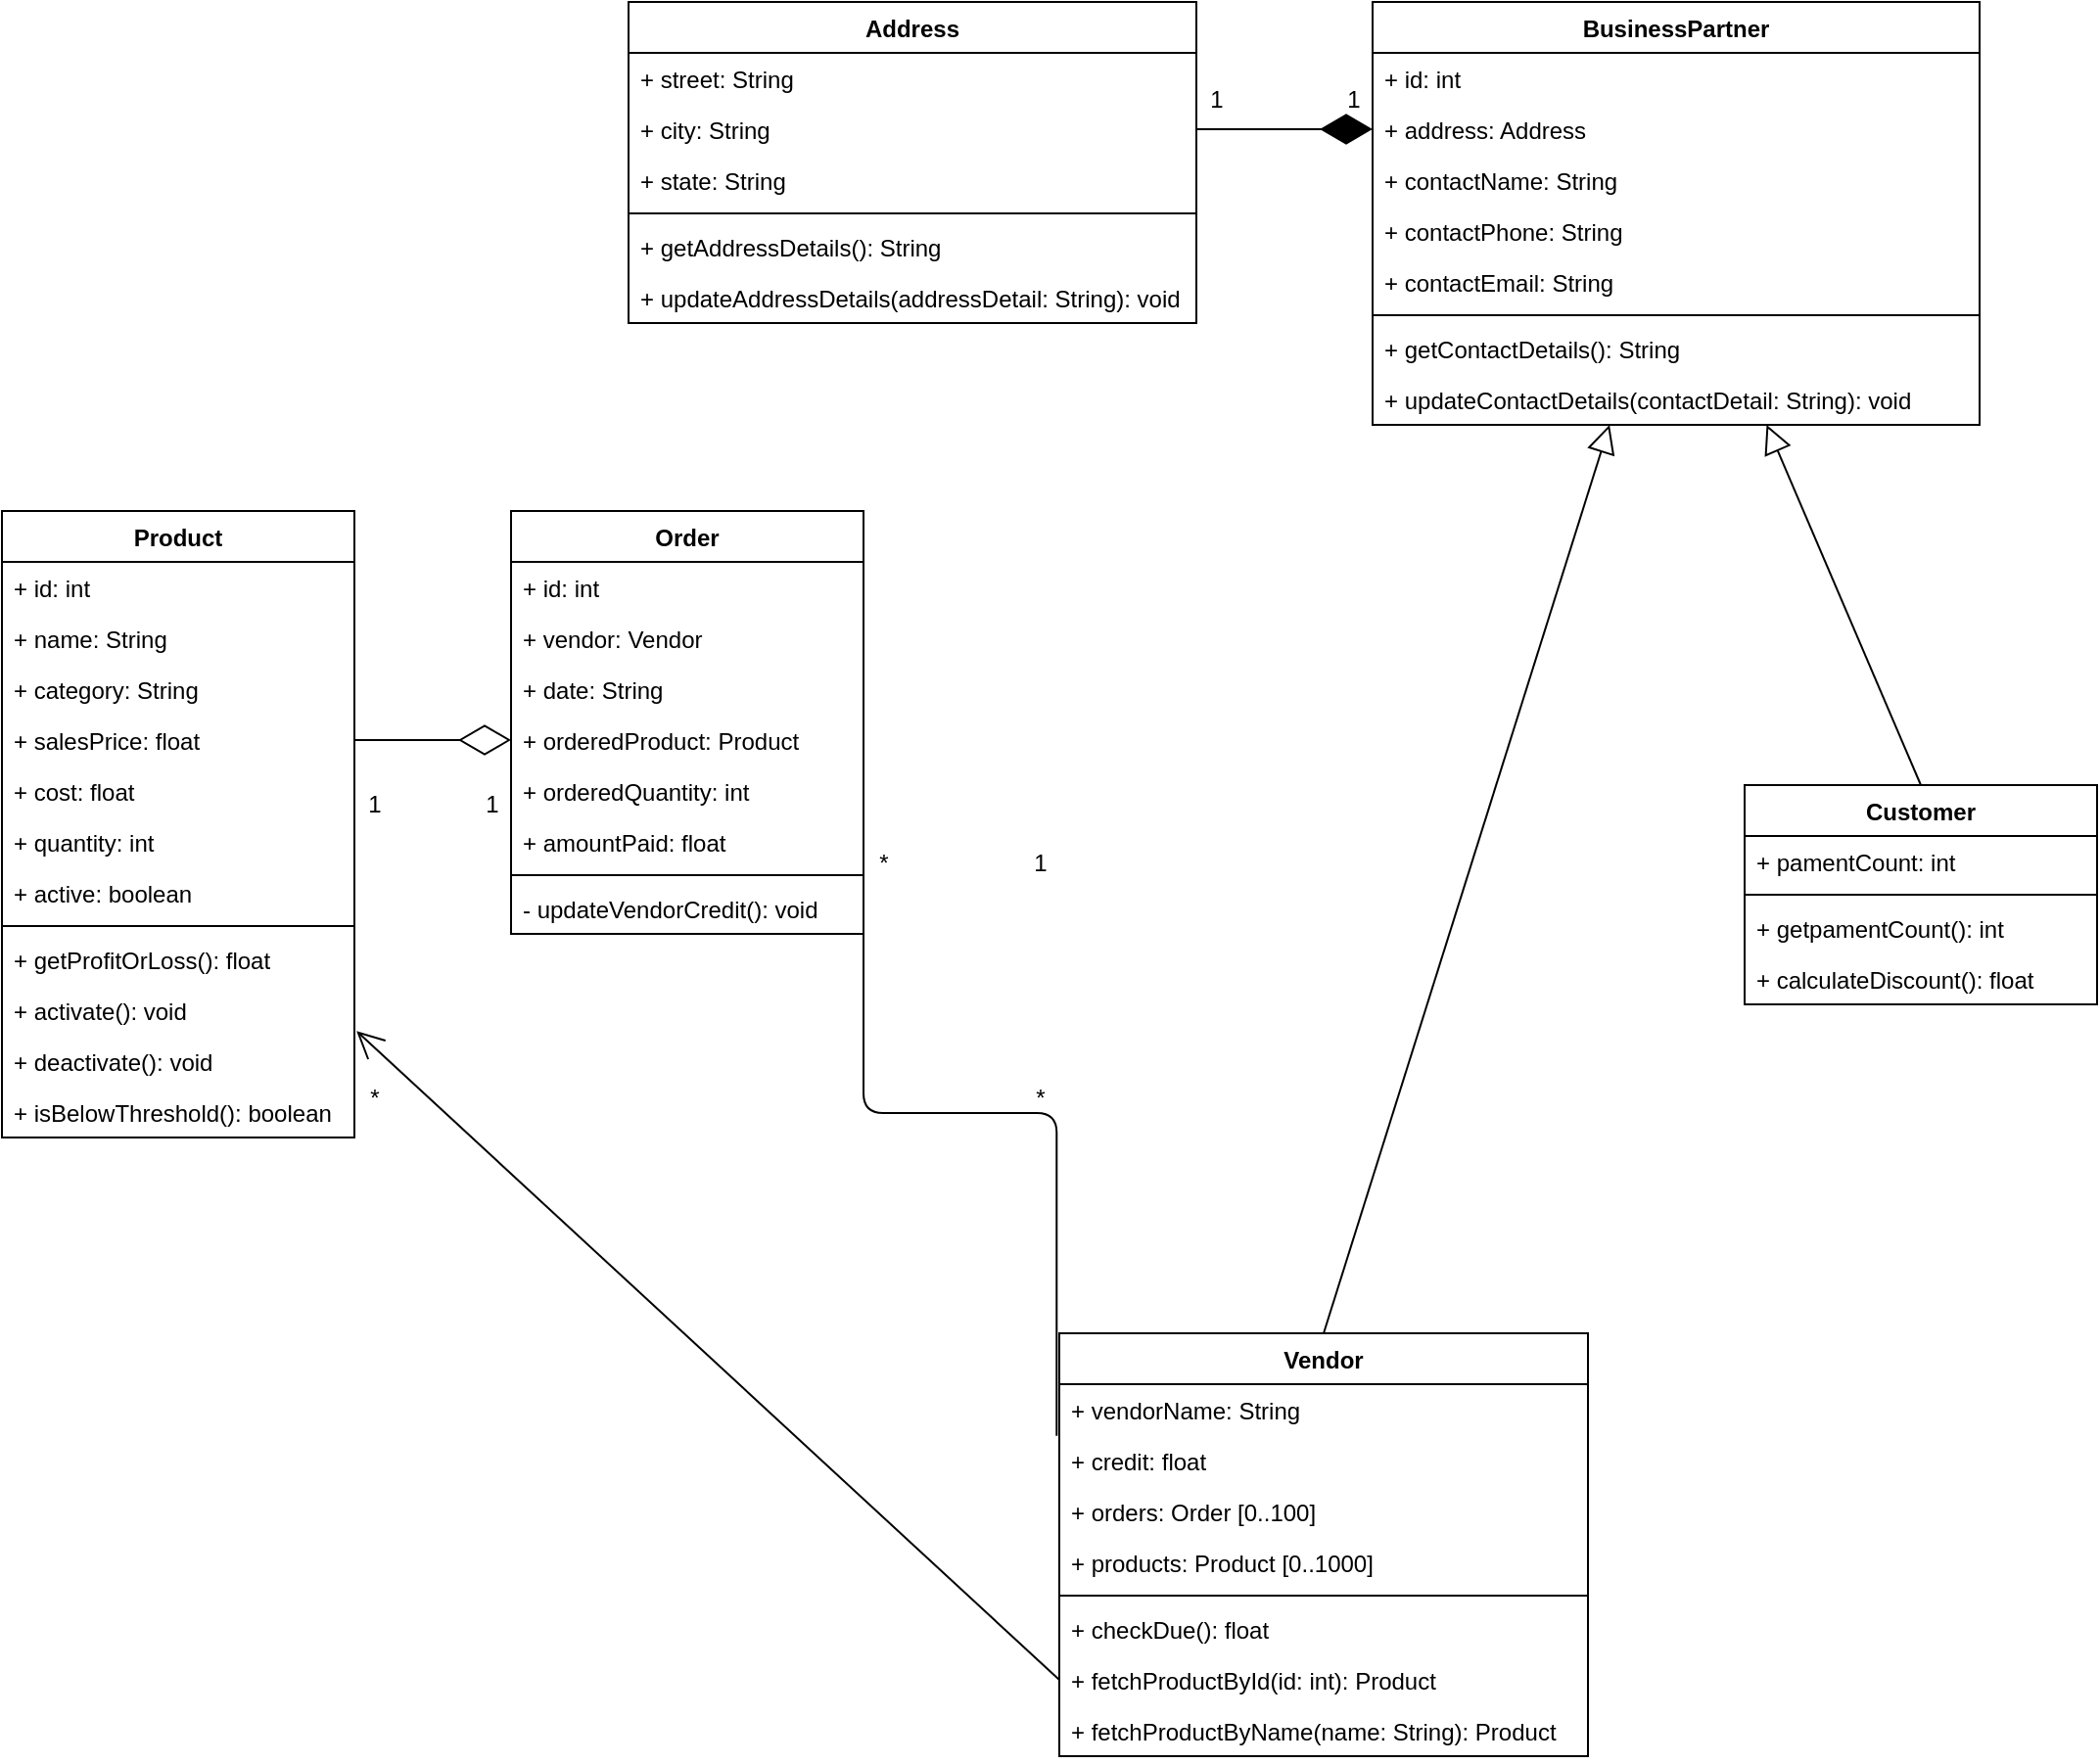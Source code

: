 <mxfile version="16.5.1" type="device"><diagram id="U531J4IuLClMhtPC4fRp" name="Page-1"><mxGraphModel dx="1282" dy="1818" grid="1" gridSize="10" guides="1" tooltips="1" connect="1" arrows="1" fold="1" page="1" pageScale="1" pageWidth="827" pageHeight="1169" math="0" shadow="0"><root><mxCell id="0"/><mxCell id="1" parent="0"/><mxCell id="fbQUe3Yp5nzjCFqMc9XD-2" value="Product" style="swimlane;fontStyle=1;align=center;verticalAlign=top;childLayout=stackLayout;horizontal=1;startSize=26;horizontalStack=0;resizeParent=1;resizeParentMax=0;resizeLast=0;collapsible=1;marginBottom=0;" parent="1" vertex="1"><mxGeometry x="110" y="-20" width="180" height="320" as="geometry"><mxRectangle x="200" y="120" width="80" height="26" as="alternateBounds"/></mxGeometry></mxCell><mxCell id="fbQUe3Yp5nzjCFqMc9XD-3" value="+ id: int" style="text;strokeColor=none;fillColor=none;align=left;verticalAlign=top;spacingLeft=4;spacingRight=4;overflow=hidden;rotatable=0;points=[[0,0.5],[1,0.5]];portConstraint=eastwest;" parent="fbQUe3Yp5nzjCFqMc9XD-2" vertex="1"><mxGeometry y="26" width="180" height="26" as="geometry"/></mxCell><mxCell id="fbQUe3Yp5nzjCFqMc9XD-6" value="+ name: String" style="text;strokeColor=none;fillColor=none;align=left;verticalAlign=top;spacingLeft=4;spacingRight=4;overflow=hidden;rotatable=0;points=[[0,0.5],[1,0.5]];portConstraint=eastwest;" parent="fbQUe3Yp5nzjCFqMc9XD-2" vertex="1"><mxGeometry y="52" width="180" height="26" as="geometry"/></mxCell><mxCell id="fbQUe3Yp5nzjCFqMc9XD-7" value="+ category: String" style="text;strokeColor=none;fillColor=none;align=left;verticalAlign=top;spacingLeft=4;spacingRight=4;overflow=hidden;rotatable=0;points=[[0,0.5],[1,0.5]];portConstraint=eastwest;" parent="fbQUe3Yp5nzjCFqMc9XD-2" vertex="1"><mxGeometry y="78" width="180" height="26" as="geometry"/></mxCell><mxCell id="fbQUe3Yp5nzjCFqMc9XD-8" value="+ salesPrice: float" style="text;strokeColor=none;fillColor=none;align=left;verticalAlign=top;spacingLeft=4;spacingRight=4;overflow=hidden;rotatable=0;points=[[0,0.5],[1,0.5]];portConstraint=eastwest;" parent="fbQUe3Yp5nzjCFqMc9XD-2" vertex="1"><mxGeometry y="104" width="180" height="26" as="geometry"/></mxCell><mxCell id="fbQUe3Yp5nzjCFqMc9XD-9" value="+ cost: float" style="text;strokeColor=none;fillColor=none;align=left;verticalAlign=top;spacingLeft=4;spacingRight=4;overflow=hidden;rotatable=0;points=[[0,0.5],[1,0.5]];portConstraint=eastwest;" parent="fbQUe3Yp5nzjCFqMc9XD-2" vertex="1"><mxGeometry y="130" width="180" height="26" as="geometry"/></mxCell><mxCell id="fbQUe3Yp5nzjCFqMc9XD-10" value="+ quantity: int" style="text;strokeColor=none;fillColor=none;align=left;verticalAlign=top;spacingLeft=4;spacingRight=4;overflow=hidden;rotatable=0;points=[[0,0.5],[1,0.5]];portConstraint=eastwest;" parent="fbQUe3Yp5nzjCFqMc9XD-2" vertex="1"><mxGeometry y="156" width="180" height="26" as="geometry"/></mxCell><mxCell id="fbQUe3Yp5nzjCFqMc9XD-11" value="+ active: boolean" style="text;strokeColor=none;fillColor=none;align=left;verticalAlign=top;spacingLeft=4;spacingRight=4;overflow=hidden;rotatable=0;points=[[0,0.5],[1,0.5]];portConstraint=eastwest;" parent="fbQUe3Yp5nzjCFqMc9XD-2" vertex="1"><mxGeometry y="182" width="180" height="26" as="geometry"/></mxCell><mxCell id="fbQUe3Yp5nzjCFqMc9XD-4" value="" style="line;strokeWidth=1;fillColor=none;align=left;verticalAlign=middle;spacingTop=-1;spacingLeft=3;spacingRight=3;rotatable=0;labelPosition=right;points=[];portConstraint=eastwest;" parent="fbQUe3Yp5nzjCFqMc9XD-2" vertex="1"><mxGeometry y="208" width="180" height="8" as="geometry"/></mxCell><mxCell id="fbQUe3Yp5nzjCFqMc9XD-5" value="+ getProfitOrLoss(): float" style="text;strokeColor=none;fillColor=none;align=left;verticalAlign=top;spacingLeft=4;spacingRight=4;overflow=hidden;rotatable=0;points=[[0,0.5],[1,0.5]];portConstraint=eastwest;" parent="fbQUe3Yp5nzjCFqMc9XD-2" vertex="1"><mxGeometry y="216" width="180" height="26" as="geometry"/></mxCell><mxCell id="fbQUe3Yp5nzjCFqMc9XD-12" value="+ activate(): void" style="text;strokeColor=none;fillColor=none;align=left;verticalAlign=top;spacingLeft=4;spacingRight=4;overflow=hidden;rotatable=0;points=[[0,0.5],[1,0.5]];portConstraint=eastwest;" parent="fbQUe3Yp5nzjCFqMc9XD-2" vertex="1"><mxGeometry y="242" width="180" height="26" as="geometry"/></mxCell><mxCell id="fbQUe3Yp5nzjCFqMc9XD-13" value="+ deactivate(): void" style="text;strokeColor=none;fillColor=none;align=left;verticalAlign=top;spacingLeft=4;spacingRight=4;overflow=hidden;rotatable=0;points=[[0,0.5],[1,0.5]];portConstraint=eastwest;" parent="fbQUe3Yp5nzjCFqMc9XD-2" vertex="1"><mxGeometry y="268" width="180" height="26" as="geometry"/></mxCell><mxCell id="fbQUe3Yp5nzjCFqMc9XD-14" value="+ isBelowThreshold(): boolean" style="text;strokeColor=none;fillColor=none;align=left;verticalAlign=top;spacingLeft=4;spacingRight=4;overflow=hidden;rotatable=0;points=[[0,0.5],[1,0.5]];portConstraint=eastwest;" parent="fbQUe3Yp5nzjCFqMc9XD-2" vertex="1"><mxGeometry y="294" width="180" height="26" as="geometry"/></mxCell><mxCell id="C2fPwORqapMJ2270VnLa-13" value="" style="endArrow=open;endFill=1;endSize=12;html=1;exitX=0;exitY=0.5;exitDx=0;exitDy=0;entryX=1.006;entryY=-0.09;entryDx=0;entryDy=0;entryPerimeter=0;" parent="1" source="fbQUe3Yp5nzjCFqMc9XD-65" target="fbQUe3Yp5nzjCFqMc9XD-13" edge="1"><mxGeometry width="160" relative="1" as="geometry"><mxPoint x="360" y="390" as="sourcePoint"/><mxPoint x="272" y="297" as="targetPoint"/></mxGeometry></mxCell><mxCell id="C2fPwORqapMJ2270VnLa-14" value="" style="edgeStyle=elbowEdgeStyle;html=1;endArrow=none;elbow=vertical;exitX=1;exitY=0.5;exitDx=0;exitDy=0;entryX=-0.005;entryY=0.013;entryDx=0;entryDy=0;entryPerimeter=0;" parent="1" source="fbQUe3Yp5nzjCFqMc9XD-20" target="fbQUe3Yp5nzjCFqMc9XD-63" edge="1"><mxGeometry width="160" relative="1" as="geometry"><mxPoint x="400" y="450" as="sourcePoint"/><mxPoint x="610.0" y="159" as="targetPoint"/></mxGeometry></mxCell><mxCell id="C2fPwORqapMJ2270VnLa-15" value="1" style="text;html=1;align=center;verticalAlign=middle;resizable=0;points=[];autosize=1;" parent="1" vertex="1"><mxGeometry x="290" y="120" width="20" height="20" as="geometry"/></mxCell><mxCell id="C2fPwORqapMJ2270VnLa-16" value="1" style="text;html=1;align=center;verticalAlign=middle;resizable=0;points=[];autosize=1;" parent="1" vertex="1"><mxGeometry x="350" y="120" width="20" height="20" as="geometry"/></mxCell><mxCell id="C2fPwORqapMJ2270VnLa-17" value="*" style="text;html=1;align=center;verticalAlign=middle;resizable=0;points=[];autosize=1;" parent="1" vertex="1"><mxGeometry x="290" y="270" width="20" height="20" as="geometry"/></mxCell><mxCell id="C2fPwORqapMJ2270VnLa-18" value="*" style="text;html=1;align=center;verticalAlign=middle;resizable=0;points=[];autosize=1;" parent="1" vertex="1"><mxGeometry x="630" y="270" width="20" height="20" as="geometry"/></mxCell><mxCell id="C2fPwORqapMJ2270VnLa-19" value="*" style="text;html=1;align=center;verticalAlign=middle;resizable=0;points=[];autosize=1;" parent="1" vertex="1"><mxGeometry x="550" y="150" width="20" height="20" as="geometry"/></mxCell><mxCell id="C2fPwORqapMJ2270VnLa-20" value="1" style="text;html=1;align=center;verticalAlign=middle;resizable=0;points=[];autosize=1;" parent="1" vertex="1"><mxGeometry x="630" y="150" width="20" height="20" as="geometry"/></mxCell><mxCell id="fbQUe3Yp5nzjCFqMc9XD-28" value="Customer" style="swimlane;fontStyle=1;align=center;verticalAlign=top;childLayout=stackLayout;horizontal=1;startSize=26;horizontalStack=0;resizeParent=1;resizeParentMax=0;resizeLast=0;collapsible=1;marginBottom=0;" parent="1" vertex="1"><mxGeometry x="1000" y="120" width="180" height="112" as="geometry"><mxRectangle x="200" y="120" width="80" height="26" as="alternateBounds"/></mxGeometry></mxCell><mxCell id="fbQUe3Yp5nzjCFqMc9XD-44" value="+ pamentCount: int" style="text;strokeColor=none;fillColor=none;align=left;verticalAlign=top;spacingLeft=4;spacingRight=4;overflow=hidden;rotatable=0;points=[[0,0.5],[1,0.5]];portConstraint=eastwest;" parent="fbQUe3Yp5nzjCFqMc9XD-28" vertex="1"><mxGeometry y="26" width="180" height="26" as="geometry"/></mxCell><mxCell id="fbQUe3Yp5nzjCFqMc9XD-36" value="" style="line;strokeWidth=1;fillColor=none;align=left;verticalAlign=middle;spacingTop=-1;spacingLeft=3;spacingRight=3;rotatable=0;labelPosition=right;points=[];portConstraint=eastwest;" parent="fbQUe3Yp5nzjCFqMc9XD-28" vertex="1"><mxGeometry y="52" width="180" height="8" as="geometry"/></mxCell><mxCell id="fbQUe3Yp5nzjCFqMc9XD-45" value="+ getpamentCount(): int" style="text;strokeColor=none;fillColor=none;align=left;verticalAlign=top;spacingLeft=4;spacingRight=4;overflow=hidden;rotatable=0;points=[[0,0.5],[1,0.5]];portConstraint=eastwest;" parent="fbQUe3Yp5nzjCFqMc9XD-28" vertex="1"><mxGeometry y="60" width="180" height="26" as="geometry"/></mxCell><mxCell id="fbQUe3Yp5nzjCFqMc9XD-46" value="+ calculateDiscount(): float" style="text;strokeColor=none;fillColor=none;align=left;verticalAlign=top;spacingLeft=4;spacingRight=4;overflow=hidden;rotatable=0;points=[[0,0.5],[1,0.5]];portConstraint=eastwest;" parent="fbQUe3Yp5nzjCFqMc9XD-28" vertex="1"><mxGeometry y="86" width="180" height="26" as="geometry"/></mxCell><mxCell id="C2fPwORqapMJ2270VnLa-21" value="BusinessPartner" style="swimlane;fontStyle=1;align=center;verticalAlign=top;childLayout=stackLayout;horizontal=1;startSize=26;horizontalStack=0;resizeParent=1;resizeParentMax=0;resizeLast=0;collapsible=1;marginBottom=0;" parent="1" vertex="1"><mxGeometry x="810" y="-280" width="310" height="216" as="geometry"><mxRectangle x="200" y="120" width="80" height="26" as="alternateBounds"/></mxGeometry></mxCell><mxCell id="C2fPwORqapMJ2270VnLa-22" value="+ id: int" style="text;strokeColor=none;fillColor=none;align=left;verticalAlign=top;spacingLeft=4;spacingRight=4;overflow=hidden;rotatable=0;points=[[0,0.5],[1,0.5]];portConstraint=eastwest;" parent="C2fPwORqapMJ2270VnLa-21" vertex="1"><mxGeometry y="26" width="310" height="26" as="geometry"/></mxCell><mxCell id="C2fPwORqapMJ2270VnLa-60" value="+ address: Address" style="text;strokeColor=none;fillColor=none;align=left;verticalAlign=top;spacingLeft=4;spacingRight=4;overflow=hidden;rotatable=0;points=[[0,0.5],[1,0.5]];portConstraint=eastwest;" parent="C2fPwORqapMJ2270VnLa-21" vertex="1"><mxGeometry y="52" width="310" height="26" as="geometry"/></mxCell><mxCell id="C2fPwORqapMJ2270VnLa-23" value="+ contactName: String" style="text;strokeColor=none;fillColor=none;align=left;verticalAlign=top;spacingLeft=4;spacingRight=4;overflow=hidden;rotatable=0;points=[[0,0.5],[1,0.5]];portConstraint=eastwest;" parent="C2fPwORqapMJ2270VnLa-21" vertex="1"><mxGeometry y="78" width="310" height="26" as="geometry"/></mxCell><mxCell id="C2fPwORqapMJ2270VnLa-24" value="+ contactPhone: String" style="text;strokeColor=none;fillColor=none;align=left;verticalAlign=top;spacingLeft=4;spacingRight=4;overflow=hidden;rotatable=0;points=[[0,0.5],[1,0.5]];portConstraint=eastwest;" parent="C2fPwORqapMJ2270VnLa-21" vertex="1"><mxGeometry y="104" width="310" height="26" as="geometry"/></mxCell><mxCell id="C2fPwORqapMJ2270VnLa-25" value="+ contactEmail: String" style="text;strokeColor=none;fillColor=none;align=left;verticalAlign=top;spacingLeft=4;spacingRight=4;overflow=hidden;rotatable=0;points=[[0,0.5],[1,0.5]];portConstraint=eastwest;" parent="C2fPwORqapMJ2270VnLa-21" vertex="1"><mxGeometry y="130" width="310" height="26" as="geometry"/></mxCell><mxCell id="C2fPwORqapMJ2270VnLa-30" value="" style="line;strokeWidth=1;fillColor=none;align=left;verticalAlign=middle;spacingTop=-1;spacingLeft=3;spacingRight=3;rotatable=0;labelPosition=right;points=[];portConstraint=eastwest;" parent="C2fPwORqapMJ2270VnLa-21" vertex="1"><mxGeometry y="156" width="310" height="8" as="geometry"/></mxCell><mxCell id="C2fPwORqapMJ2270VnLa-31" value="+ getContactDetails(): String" style="text;strokeColor=none;fillColor=none;align=left;verticalAlign=top;spacingLeft=4;spacingRight=4;overflow=hidden;rotatable=0;points=[[0,0.5],[1,0.5]];portConstraint=eastwest;" parent="C2fPwORqapMJ2270VnLa-21" vertex="1"><mxGeometry y="164" width="310" height="26" as="geometry"/></mxCell><mxCell id="C2fPwORqapMJ2270VnLa-33" value="+ updateContactDetails(contactDetail: String): void" style="text;strokeColor=none;fillColor=none;align=left;verticalAlign=top;spacingLeft=4;spacingRight=4;overflow=hidden;rotatable=0;points=[[0,0.5],[1,0.5]];portConstraint=eastwest;" parent="C2fPwORqapMJ2270VnLa-21" vertex="1"><mxGeometry y="190" width="310" height="26" as="geometry"/></mxCell><mxCell id="C2fPwORqapMJ2270VnLa-37" value="" style="edgeStyle=none;html=1;endSize=12;endArrow=block;endFill=0;exitX=0.5;exitY=0;exitDx=0;exitDy=0;" parent="1" source="fbQUe3Yp5nzjCFqMc9XD-47" target="C2fPwORqapMJ2270VnLa-21" edge="1"><mxGeometry width="160" relative="1" as="geometry"><mxPoint x="600" y="-40" as="sourcePoint"/><mxPoint x="760" y="-40" as="targetPoint"/></mxGeometry></mxCell><mxCell id="C2fPwORqapMJ2270VnLa-38" value="" style="edgeStyle=none;html=1;endSize=12;endArrow=block;endFill=0;exitX=0.5;exitY=0;exitDx=0;exitDy=0;" parent="1" source="fbQUe3Yp5nzjCFqMc9XD-28" target="C2fPwORqapMJ2270VnLa-21" edge="1"><mxGeometry width="160" relative="1" as="geometry"><mxPoint x="775" y="130" as="sourcePoint"/><mxPoint x="947.043" y="50" as="targetPoint"/></mxGeometry></mxCell><mxCell id="fbQUe3Yp5nzjCFqMc9XD-47" value="Vendor" style="swimlane;fontStyle=1;align=center;verticalAlign=top;childLayout=stackLayout;horizontal=1;startSize=26;horizontalStack=0;resizeParent=1;resizeParentMax=0;resizeLast=0;collapsible=1;marginBottom=0;" parent="1" vertex="1"><mxGeometry x="650" y="400" width="270" height="216" as="geometry"><mxRectangle x="200" y="120" width="80" height="26" as="alternateBounds"/></mxGeometry></mxCell><mxCell id="fbQUe3Yp5nzjCFqMc9XD-55" value="+ vendorName: String" style="text;strokeColor=none;fillColor=none;align=left;verticalAlign=top;spacingLeft=4;spacingRight=4;overflow=hidden;rotatable=0;points=[[0,0.5],[1,0.5]];portConstraint=eastwest;" parent="fbQUe3Yp5nzjCFqMc9XD-47" vertex="1"><mxGeometry y="26" width="270" height="26" as="geometry"/></mxCell><mxCell id="fbQUe3Yp5nzjCFqMc9XD-63" value="+ credit: float" style="text;strokeColor=none;fillColor=none;align=left;verticalAlign=top;spacingLeft=4;spacingRight=4;overflow=hidden;rotatable=0;points=[[0,0.5],[1,0.5]];portConstraint=eastwest;" parent="fbQUe3Yp5nzjCFqMc9XD-47" vertex="1"><mxGeometry y="52" width="270" height="26" as="geometry"/></mxCell><mxCell id="C2fPwORqapMJ2270VnLa-12" value="+ orders: Order [0..100]" style="text;strokeColor=none;fillColor=none;align=left;verticalAlign=top;spacingLeft=4;spacingRight=4;overflow=hidden;rotatable=0;points=[[0,0.5],[1,0.5]];portConstraint=eastwest;" parent="fbQUe3Yp5nzjCFqMc9XD-47" vertex="1"><mxGeometry y="78" width="270" height="26" as="geometry"/></mxCell><object label="+ products: Product [0..1000]" id="fbQUe3Yp5nzjCFqMc9XD-64"><mxCell style="text;strokeColor=none;fillColor=none;align=left;verticalAlign=top;spacingLeft=4;spacingRight=4;overflow=hidden;rotatable=0;points=[[0,0.5],[1,0.5]];portConstraint=eastwest;" parent="fbQUe3Yp5nzjCFqMc9XD-47" vertex="1"><mxGeometry y="104" width="270" height="26" as="geometry"/></mxCell></object><mxCell id="fbQUe3Yp5nzjCFqMc9XD-56" value="" style="line;strokeWidth=1;fillColor=none;align=left;verticalAlign=middle;spacingTop=-1;spacingLeft=3;spacingRight=3;rotatable=0;labelPosition=right;points=[];portConstraint=eastwest;" parent="fbQUe3Yp5nzjCFqMc9XD-47" vertex="1"><mxGeometry y="130" width="270" height="8" as="geometry"/></mxCell><mxCell id="fbQUe3Yp5nzjCFqMc9XD-61" value="+ checkDue(): float" style="text;strokeColor=none;fillColor=none;align=left;verticalAlign=top;spacingLeft=4;spacingRight=4;overflow=hidden;rotatable=0;points=[[0,0.5],[1,0.5]];portConstraint=eastwest;" parent="fbQUe3Yp5nzjCFqMc9XD-47" vertex="1"><mxGeometry y="138" width="270" height="26" as="geometry"/></mxCell><mxCell id="fbQUe3Yp5nzjCFqMc9XD-65" value="+ fetchProductById(id: int): Product" style="text;strokeColor=none;fillColor=none;align=left;verticalAlign=top;spacingLeft=4;spacingRight=4;overflow=hidden;rotatable=0;points=[[0,0.5],[1,0.5]];portConstraint=eastwest;" parent="fbQUe3Yp5nzjCFqMc9XD-47" vertex="1"><mxGeometry y="164" width="270" height="26" as="geometry"/></mxCell><mxCell id="fbQUe3Yp5nzjCFqMc9XD-66" value="+ fetchProductByName(name: String): Product" style="text;strokeColor=none;fillColor=none;align=left;verticalAlign=top;spacingLeft=4;spacingRight=4;overflow=hidden;rotatable=0;points=[[0,0.5],[1,0.5]];portConstraint=eastwest;" parent="fbQUe3Yp5nzjCFqMc9XD-47" vertex="1"><mxGeometry y="190" width="270" height="26" as="geometry"/></mxCell><mxCell id="C2fPwORqapMJ2270VnLa-52" value="Address" style="swimlane;fontStyle=1;align=center;verticalAlign=top;childLayout=stackLayout;horizontal=1;startSize=26;horizontalStack=0;resizeParent=1;resizeParentMax=0;resizeLast=0;collapsible=1;marginBottom=0;" parent="1" vertex="1"><mxGeometry x="430" y="-280" width="290" height="164" as="geometry"><mxRectangle x="200" y="120" width="80" height="26" as="alternateBounds"/></mxGeometry></mxCell><mxCell id="C2fPwORqapMJ2270VnLa-26" value="+ street: String" style="text;strokeColor=none;fillColor=none;align=left;verticalAlign=top;spacingLeft=4;spacingRight=4;overflow=hidden;rotatable=0;points=[[0,0.5],[1,0.5]];portConstraint=eastwest;" parent="C2fPwORqapMJ2270VnLa-52" vertex="1"><mxGeometry y="26" width="290" height="26" as="geometry"/></mxCell><mxCell id="C2fPwORqapMJ2270VnLa-27" value="+ city: String" style="text;strokeColor=none;fillColor=none;align=left;verticalAlign=top;spacingLeft=4;spacingRight=4;overflow=hidden;rotatable=0;points=[[0,0.5],[1,0.5]];portConstraint=eastwest;" parent="C2fPwORqapMJ2270VnLa-52" vertex="1"><mxGeometry y="52" width="290" height="26" as="geometry"/></mxCell><mxCell id="C2fPwORqapMJ2270VnLa-28" value="+ state: String" style="text;strokeColor=none;fillColor=none;align=left;verticalAlign=top;spacingLeft=4;spacingRight=4;overflow=hidden;rotatable=0;points=[[0,0.5],[1,0.5]];portConstraint=eastwest;" parent="C2fPwORqapMJ2270VnLa-52" vertex="1"><mxGeometry y="78" width="290" height="26" as="geometry"/></mxCell><mxCell id="C2fPwORqapMJ2270VnLa-54" value="" style="line;strokeWidth=1;fillColor=none;align=left;verticalAlign=middle;spacingTop=-1;spacingLeft=3;spacingRight=3;rotatable=0;labelPosition=right;points=[];portConstraint=eastwest;" parent="C2fPwORqapMJ2270VnLa-52" vertex="1"><mxGeometry y="104" width="290" height="8" as="geometry"/></mxCell><mxCell id="C2fPwORqapMJ2270VnLa-32" value="+ getAddressDetails(): String" style="text;strokeColor=none;fillColor=none;align=left;verticalAlign=top;spacingLeft=4;spacingRight=4;overflow=hidden;rotatable=0;points=[[0,0.5],[1,0.5]];portConstraint=eastwest;" parent="C2fPwORqapMJ2270VnLa-52" vertex="1"><mxGeometry y="112" width="290" height="26" as="geometry"/></mxCell><mxCell id="C2fPwORqapMJ2270VnLa-34" value="+ updateAddressDetails(addressDetail: String): void" style="text;strokeColor=none;fillColor=none;align=left;verticalAlign=top;spacingLeft=4;spacingRight=4;overflow=hidden;rotatable=0;points=[[0,0.5],[1,0.5]];portConstraint=eastwest;" parent="C2fPwORqapMJ2270VnLa-52" vertex="1"><mxGeometry y="138" width="290" height="26" as="geometry"/></mxCell><mxCell id="C2fPwORqapMJ2270VnLa-57" value="" style="endArrow=diamondThin;endFill=1;endSize=24;html=1;exitX=1;exitY=0.5;exitDx=0;exitDy=0;entryX=0;entryY=0.5;entryDx=0;entryDy=0;" parent="1" source="C2fPwORqapMJ2270VnLa-27" target="C2fPwORqapMJ2270VnLa-60" edge="1"><mxGeometry width="160" relative="1" as="geometry"><mxPoint x="560" y="-50" as="sourcePoint"/><mxPoint x="720" y="-50" as="targetPoint"/></mxGeometry></mxCell><mxCell id="C2fPwORqapMJ2270VnLa-58" value="1" style="text;html=1;align=center;verticalAlign=middle;resizable=0;points=[];autosize=1;" parent="1" vertex="1"><mxGeometry x="720" y="-240" width="20" height="20" as="geometry"/></mxCell><mxCell id="C2fPwORqapMJ2270VnLa-59" value="1" style="text;html=1;align=center;verticalAlign=middle;resizable=0;points=[];autosize=1;" parent="1" vertex="1"><mxGeometry x="790" y="-240" width="20" height="20" as="geometry"/></mxCell><mxCell id="fbQUe3Yp5nzjCFqMc9XD-15" value="Order" style="swimlane;fontStyle=1;align=center;verticalAlign=top;childLayout=stackLayout;horizontal=1;startSize=26;horizontalStack=0;resizeParent=1;resizeParentMax=0;resizeLast=0;collapsible=1;marginBottom=0;" parent="1" vertex="1"><mxGeometry x="370" y="-20" width="180" height="216" as="geometry"><mxRectangle x="200" y="120" width="80" height="26" as="alternateBounds"/></mxGeometry></mxCell><mxCell id="fbQUe3Yp5nzjCFqMc9XD-16" value="+ id: int" style="text;strokeColor=none;fillColor=none;align=left;verticalAlign=top;spacingLeft=4;spacingRight=4;overflow=hidden;rotatable=0;points=[[0,0.5],[1,0.5]];portConstraint=eastwest;" parent="fbQUe3Yp5nzjCFqMc9XD-15" vertex="1"><mxGeometry y="26" width="180" height="26" as="geometry"/></mxCell><mxCell id="fbQUe3Yp5nzjCFqMc9XD-17" value="+ vendor: Vendor" style="text;strokeColor=none;fillColor=none;align=left;verticalAlign=top;spacingLeft=4;spacingRight=4;overflow=hidden;rotatable=0;points=[[0,0.5],[1,0.5]];portConstraint=eastwest;" parent="fbQUe3Yp5nzjCFqMc9XD-15" vertex="1"><mxGeometry y="52" width="180" height="26" as="geometry"/></mxCell><mxCell id="fbQUe3Yp5nzjCFqMc9XD-18" value="+ date: String" style="text;strokeColor=none;fillColor=none;align=left;verticalAlign=top;spacingLeft=4;spacingRight=4;overflow=hidden;rotatable=0;points=[[0,0.5],[1,0.5]];portConstraint=eastwest;" parent="fbQUe3Yp5nzjCFqMc9XD-15" vertex="1"><mxGeometry y="78" width="180" height="26" as="geometry"/></mxCell><mxCell id="fbQUe3Yp5nzjCFqMc9XD-19" value="+ orderedProduct: Product" style="text;strokeColor=none;fillColor=none;align=left;verticalAlign=top;spacingLeft=4;spacingRight=4;overflow=hidden;rotatable=0;points=[[0,0.5],[1,0.5]];portConstraint=eastwest;" parent="fbQUe3Yp5nzjCFqMc9XD-15" vertex="1"><mxGeometry y="104" width="180" height="26" as="geometry"/></mxCell><mxCell id="fbQUe3Yp5nzjCFqMc9XD-20" value="+ orderedQuantity: int" style="text;strokeColor=none;fillColor=none;align=left;verticalAlign=top;spacingLeft=4;spacingRight=4;overflow=hidden;rotatable=0;points=[[0,0.5],[1,0.5]];portConstraint=eastwest;" parent="fbQUe3Yp5nzjCFqMc9XD-15" vertex="1"><mxGeometry y="130" width="180" height="26" as="geometry"/></mxCell><mxCell id="fbQUe3Yp5nzjCFqMc9XD-21" value="+ amountPaid: float" style="text;strokeColor=none;fillColor=none;align=left;verticalAlign=top;spacingLeft=4;spacingRight=4;overflow=hidden;rotatable=0;points=[[0,0.5],[1,0.5]];portConstraint=eastwest;" parent="fbQUe3Yp5nzjCFqMc9XD-15" vertex="1"><mxGeometry y="156" width="180" height="26" as="geometry"/></mxCell><mxCell id="fbQUe3Yp5nzjCFqMc9XD-23" value="" style="line;strokeWidth=1;fillColor=none;align=left;verticalAlign=middle;spacingTop=-1;spacingLeft=3;spacingRight=3;rotatable=0;labelPosition=right;points=[];portConstraint=eastwest;" parent="fbQUe3Yp5nzjCFqMc9XD-15" vertex="1"><mxGeometry y="182" width="180" height="8" as="geometry"/></mxCell><mxCell id="fbQUe3Yp5nzjCFqMc9XD-24" value="- updateVendorCredit(): void" style="text;strokeColor=none;fillColor=none;align=left;verticalAlign=top;spacingLeft=4;spacingRight=4;overflow=hidden;rotatable=0;points=[[0,0.5],[1,0.5]];portConstraint=eastwest;" parent="fbQUe3Yp5nzjCFqMc9XD-15" vertex="1"><mxGeometry y="190" width="180" height="26" as="geometry"/></mxCell><mxCell id="C2fPwORqapMJ2270VnLa-61" value="" style="endArrow=diamondThin;endFill=0;endSize=24;html=1;exitX=1;exitY=0.5;exitDx=0;exitDy=0;entryX=0;entryY=0.5;entryDx=0;entryDy=0;" parent="1" source="fbQUe3Yp5nzjCFqMc9XD-8" target="fbQUe3Yp5nzjCFqMc9XD-19" edge="1"><mxGeometry width="160" relative="1" as="geometry"><mxPoint x="390" y="330" as="sourcePoint"/><mxPoint x="550" y="330" as="targetPoint"/></mxGeometry></mxCell></root></mxGraphModel></diagram></mxfile>